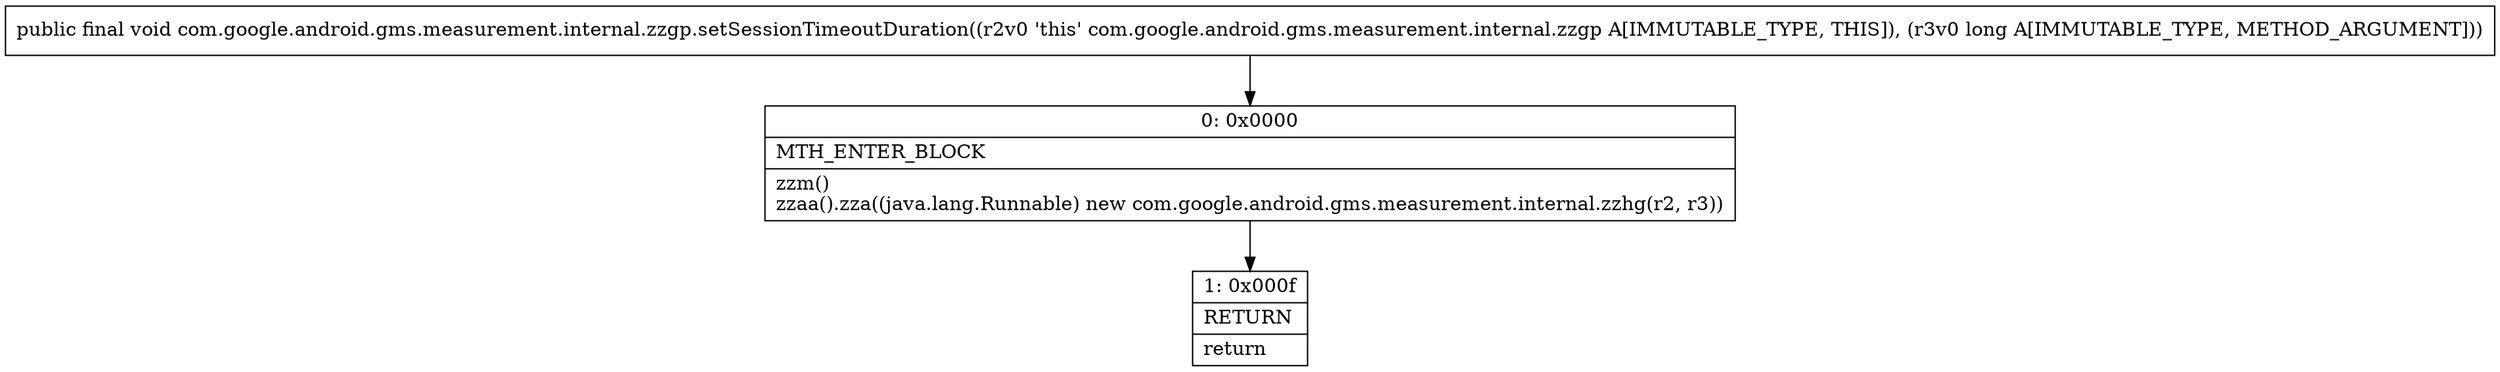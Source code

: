 digraph "CFG forcom.google.android.gms.measurement.internal.zzgp.setSessionTimeoutDuration(J)V" {
Node_0 [shape=record,label="{0\:\ 0x0000|MTH_ENTER_BLOCK\l|zzm()\lzzaa().zza((java.lang.Runnable) new com.google.android.gms.measurement.internal.zzhg(r2, r3))\l}"];
Node_1 [shape=record,label="{1\:\ 0x000f|RETURN\l|return\l}"];
MethodNode[shape=record,label="{public final void com.google.android.gms.measurement.internal.zzgp.setSessionTimeoutDuration((r2v0 'this' com.google.android.gms.measurement.internal.zzgp A[IMMUTABLE_TYPE, THIS]), (r3v0 long A[IMMUTABLE_TYPE, METHOD_ARGUMENT])) }"];
MethodNode -> Node_0;
Node_0 -> Node_1;
}

